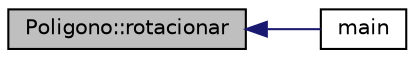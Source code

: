 digraph "Poligono::rotacionar"
{
  edge [fontname="Helvetica",fontsize="10",labelfontname="Helvetica",labelfontsize="10"];
  node [fontname="Helvetica",fontsize="10",shape=record];
  rankdir="LR";
  Node11 [label="Poligono::rotacionar",height=0.2,width=0.4,color="black", fillcolor="grey75", style="filled", fontcolor="black"];
  Node11 -> Node12 [dir="back",color="midnightblue",fontsize="10",style="solid"];
  Node12 [label="main",height=0.2,width=0.4,color="black", fillcolor="white", style="filled",URL="$main_8cpp.html#ae66f6b31b5ad750f1fe042a706a4e3d4"];
}
